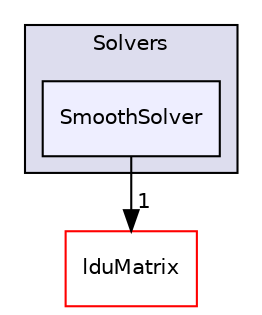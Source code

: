 digraph "src/OpenFOAM/matrices/LduMatrix/Solvers/SmoothSolver" {
  bgcolor=transparent;
  compound=true
  node [ fontsize="10", fontname="Helvetica"];
  edge [ labelfontsize="10", labelfontname="Helvetica"];
  subgraph clusterdir_9c7abde4f07fc7239da2063620c14a52 {
    graph [ bgcolor="#ddddee", pencolor="black", label="Solvers" fontname="Helvetica", fontsize="10", URL="dir_9c7abde4f07fc7239da2063620c14a52.html"]
  dir_c781ae36f0dbc9ee4faf35c5d0c3adb5 [shape=box, label="SmoothSolver", style="filled", fillcolor="#eeeeff", pencolor="black", URL="dir_c781ae36f0dbc9ee4faf35c5d0c3adb5.html"];
  }
  dir_bce8a1f1efa9a7681b85c119e7b79042 [shape=box label="lduMatrix" color="red" URL="dir_bce8a1f1efa9a7681b85c119e7b79042.html"];
  dir_c781ae36f0dbc9ee4faf35c5d0c3adb5->dir_bce8a1f1efa9a7681b85c119e7b79042 [headlabel="1", labeldistance=1.5 headhref="dir_002206_002138.html"];
}
